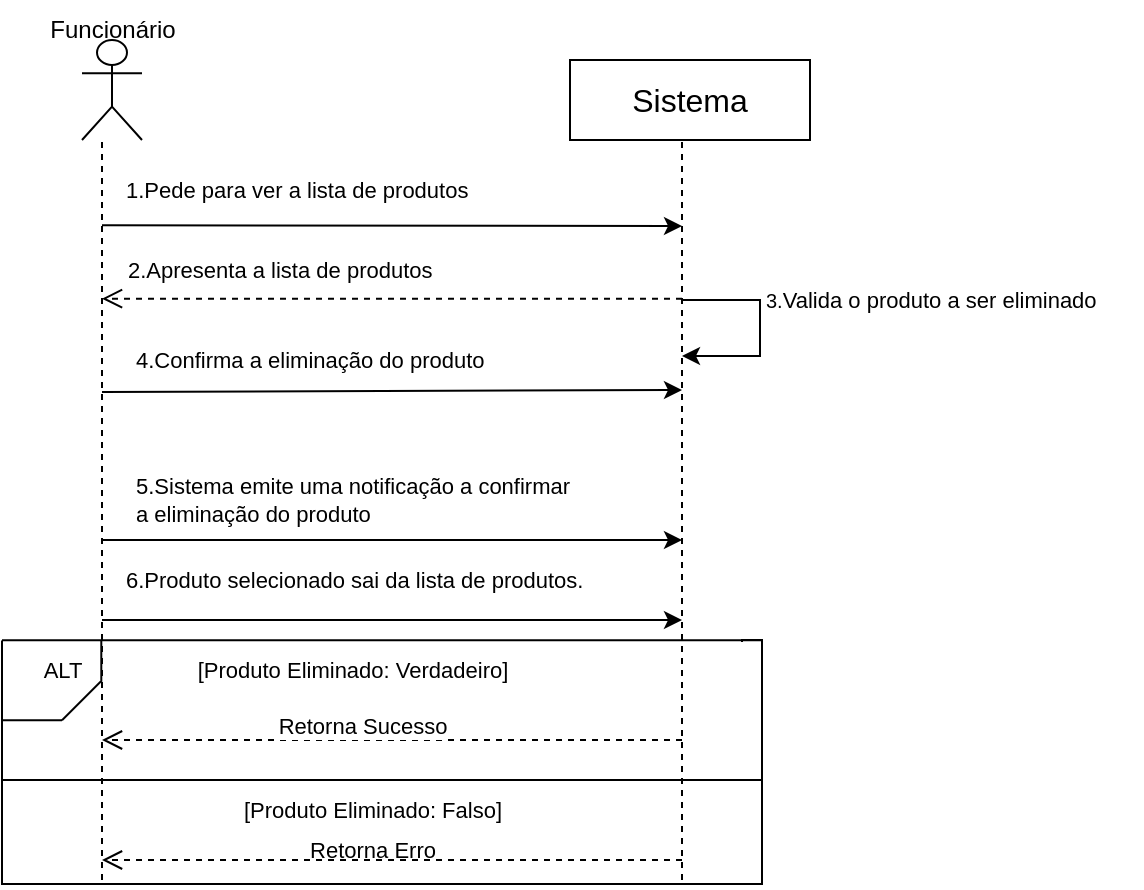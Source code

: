 <mxfile version="24.0.4" type="device">
  <diagram name="Página-1" id="Tu1zm2fwWSG6dCSFGeOW">
    <mxGraphModel dx="800" dy="772" grid="1" gridSize="10" guides="1" tooltips="1" connect="1" arrows="1" fold="1" page="1" pageScale="1" pageWidth="827" pageHeight="1169" math="0" shadow="0">
      <root>
        <mxCell id="0" />
        <mxCell id="1" parent="0" />
        <mxCell id="X54crgLiA91lmuittRzc-1" value="" style="shape=umlActor;verticalLabelPosition=bottom;verticalAlign=top;html=1;outlineConnect=0;" vertex="1" parent="1">
          <mxGeometry x="50" y="70" width="30" height="50" as="geometry" />
        </mxCell>
        <mxCell id="X54crgLiA91lmuittRzc-6" value="" style="endArrow=none;dashed=1;html=1;rounded=0;" edge="1" parent="1">
          <mxGeometry width="50" height="50" relative="1" as="geometry">
            <mxPoint x="60" y="490" as="sourcePoint" />
            <mxPoint x="60" y="120" as="targetPoint" />
          </mxGeometry>
        </mxCell>
        <mxCell id="X54crgLiA91lmuittRzc-7" value="" style="endArrow=classic;html=1;rounded=0;" edge="1" parent="1">
          <mxGeometry width="50" height="50" relative="1" as="geometry">
            <mxPoint x="60" y="162.6" as="sourcePoint" />
            <mxPoint x="350" y="163" as="targetPoint" />
          </mxGeometry>
        </mxCell>
        <mxCell id="X54crgLiA91lmuittRzc-8" value="&lt;font face=&quot;Helvetica&quot; style=&quot;font-size: 16px;&quot;&gt;Sistema&lt;/font&gt;" style="rounded=0;whiteSpace=wrap;html=1;" vertex="1" parent="1">
          <mxGeometry x="294" y="80" width="120" height="40" as="geometry" />
        </mxCell>
        <mxCell id="X54crgLiA91lmuittRzc-9" value="" style="endArrow=none;dashed=1;html=1;rounded=0;" edge="1" parent="1">
          <mxGeometry width="50" height="50" relative="1" as="geometry">
            <mxPoint x="350" y="490" as="sourcePoint" />
            <mxPoint x="350" y="120" as="targetPoint" />
          </mxGeometry>
        </mxCell>
        <mxCell id="X54crgLiA91lmuittRzc-12" value="&lt;span style=&quot;background-color: initial;&quot;&gt;&lt;font style=&quot;font-size: 11px;&quot; face=&quot;Helvetica&quot;&gt;1.Pede para ver a lista de produtos&lt;/font&gt;&lt;/span&gt;" style="text;html=1;align=left;verticalAlign=middle;resizable=0;points=[];autosize=1;strokeColor=none;fillColor=none;" vertex="1" parent="1">
          <mxGeometry x="70" y="130" width="190" height="30" as="geometry" />
        </mxCell>
        <mxCell id="X54crgLiA91lmuittRzc-19" value="Funcionário" style="text;html=1;align=center;verticalAlign=middle;resizable=0;points=[];autosize=1;strokeColor=none;fillColor=none;" vertex="1" parent="1">
          <mxGeometry x="20" y="50" width="90" height="30" as="geometry" />
        </mxCell>
        <mxCell id="X54crgLiA91lmuittRzc-43" value="2.Apresenta a lista de produtos" style="text;html=1;align=left;verticalAlign=middle;resizable=0;points=[];autosize=1;strokeColor=none;fillColor=none;fontFamily=Helvetica;fontSize=11;fontColor=default;labelBackgroundColor=default;" vertex="1" parent="1">
          <mxGeometry x="71" y="170" width="180" height="30" as="geometry" />
        </mxCell>
        <mxCell id="X54crgLiA91lmuittRzc-46" value="4.Confirma a eliminação do produto" style="text;html=1;align=left;verticalAlign=middle;resizable=0;points=[];autosize=1;strokeColor=none;fillColor=none;fontFamily=Helvetica;fontSize=11;fontColor=default;labelBackgroundColor=default;" vertex="1" parent="1">
          <mxGeometry x="75" y="215" width="200" height="30" as="geometry" />
        </mxCell>
        <mxCell id="X54crgLiA91lmuittRzc-48" value="" style="endArrow=classic;html=1;rounded=0;exitX=1.032;exitY=0.478;exitDx=0;exitDy=0;exitPerimeter=0;edgeStyle=orthogonalEdgeStyle;" edge="1" parent="1">
          <mxGeometry width="50" height="50" relative="1" as="geometry">
            <mxPoint x="350" y="200" as="sourcePoint" />
            <mxPoint x="350" y="228.0" as="targetPoint" />
            <Array as="points">
              <mxPoint x="389" y="200" />
              <mxPoint x="389" y="228.0" />
            </Array>
          </mxGeometry>
        </mxCell>
        <mxCell id="X54crgLiA91lmuittRzc-49" value="&lt;div style=&quot;&quot;&gt;&lt;span style=&quot;font-size: 10px;&quot;&gt;3.&lt;/span&gt;&lt;span style=&quot;font-size: 11px;&quot;&gt;Valida o produto a ser eliminado&lt;/span&gt;&lt;/div&gt;" style="text;html=1;align=left;verticalAlign=middle;resizable=0;points=[];autosize=1;strokeColor=none;fillColor=none;" vertex="1" parent="1">
          <mxGeometry x="390" y="185" width="190" height="30" as="geometry" />
        </mxCell>
        <mxCell id="X54crgLiA91lmuittRzc-51" value="" style="endArrow=classic;html=1;rounded=0;strokeColor=default;align=center;verticalAlign=middle;fontFamily=Helvetica;fontSize=11;fontColor=default;labelBackgroundColor=default;" edge="1" parent="1">
          <mxGeometry width="50" height="50" relative="1" as="geometry">
            <mxPoint x="60" y="320" as="sourcePoint" />
            <mxPoint x="350" y="320" as="targetPoint" />
          </mxGeometry>
        </mxCell>
        <mxCell id="X54crgLiA91lmuittRzc-53" value="&lt;font face=&quot;Helvetica&quot; style=&quot;font-size: 11px;&quot;&gt;5.Sistema emite uma notificação a confirmar&amp;nbsp;&lt;/font&gt;&lt;div&gt;&lt;font face=&quot;Helvetica&quot; style=&quot;font-size: 11px;&quot;&gt;a eliminação do produto&lt;/font&gt;&lt;/div&gt;" style="text;html=1;align=left;verticalAlign=middle;resizable=0;points=[];autosize=1;strokeColor=none;fillColor=none;fontFamily=Helvetica;fontSize=11;fontColor=default;labelBackgroundColor=default;" vertex="1" parent="1">
          <mxGeometry x="75" y="280" width="240" height="40" as="geometry" />
        </mxCell>
        <mxCell id="X54crgLiA91lmuittRzc-55" value="" style="html=1;verticalAlign=bottom;endArrow=open;dashed=1;endSize=8;curved=0;rounded=0;strokeColor=default;align=center;fontFamily=Helvetica;fontSize=11;fontColor=default;labelBackgroundColor=default;" edge="1" parent="1">
          <mxGeometry relative="1" as="geometry">
            <mxPoint x="350" y="199.33" as="sourcePoint" />
            <mxPoint x="60" y="199.33" as="targetPoint" />
          </mxGeometry>
        </mxCell>
        <mxCell id="X54crgLiA91lmuittRzc-57" value="" style="endArrow=classic;html=1;rounded=0;strokeColor=default;align=center;verticalAlign=middle;fontFamily=Helvetica;fontSize=11;fontColor=default;labelBackgroundColor=default;exitX=-0.031;exitY=0.965;exitDx=0;exitDy=0;exitPerimeter=0;" edge="1" parent="1">
          <mxGeometry width="50" height="50" relative="1" as="geometry">
            <mxPoint x="60.0" y="246.0" as="sourcePoint" />
            <mxPoint x="350" y="245" as="targetPoint" />
          </mxGeometry>
        </mxCell>
        <mxCell id="X54crgLiA91lmuittRzc-58" value="&lt;font face=&quot;Helvetica&quot;&gt;6.Produto selecionado sai da lista de produtos.&lt;/font&gt;" style="text;html=1;align=left;verticalAlign=middle;resizable=0;points=[];autosize=1;strokeColor=none;fillColor=none;fontFamily=Helvetica;fontSize=11;fontColor=default;labelBackgroundColor=default;" vertex="1" parent="1">
          <mxGeometry x="70" y="325" width="250" height="30" as="geometry" />
        </mxCell>
        <mxCell id="X54crgLiA91lmuittRzc-78" value="" style="endArrow=classic;html=1;rounded=0;strokeColor=default;align=center;verticalAlign=middle;fontFamily=Helvetica;fontSize=11;fontColor=default;labelBackgroundColor=default;" edge="1" parent="1">
          <mxGeometry width="50" height="50" relative="1" as="geometry">
            <mxPoint x="60" y="360" as="sourcePoint" />
            <mxPoint x="350" y="360" as="targetPoint" />
          </mxGeometry>
        </mxCell>
        <mxCell id="X54crgLiA91lmuittRzc-81" value="" style="endArrow=none;html=1;rounded=0;strokeColor=default;align=center;verticalAlign=middle;fontFamily=Helvetica;fontSize=11;fontColor=default;labelBackgroundColor=default;" edge="1" parent="1">
          <mxGeometry width="50" height="50" relative="1" as="geometry">
            <mxPoint x="10" y="370.1" as="sourcePoint" />
            <mxPoint x="390" y="370.1" as="targetPoint" />
          </mxGeometry>
        </mxCell>
        <mxCell id="X54crgLiA91lmuittRzc-82" value="" style="endArrow=none;html=1;rounded=0;strokeColor=default;align=center;verticalAlign=middle;fontFamily=Helvetica;fontSize=11;fontColor=default;labelBackgroundColor=default;edgeStyle=orthogonalEdgeStyle;" edge="1" parent="1">
          <mxGeometry width="50" height="50" relative="1" as="geometry">
            <mxPoint x="380" y="371.05" as="sourcePoint" />
            <mxPoint x="10" y="370.29" as="targetPoint" />
            <Array as="points">
              <mxPoint x="390" y="370.05" />
              <mxPoint x="390" y="492.05" />
              <mxPoint x="10" y="492.05" />
            </Array>
          </mxGeometry>
        </mxCell>
        <mxCell id="X54crgLiA91lmuittRzc-83" value="" style="endArrow=none;html=1;rounded=0;strokeColor=default;align=center;verticalAlign=middle;fontFamily=Helvetica;fontSize=11;fontColor=default;labelBackgroundColor=default;" edge="1" parent="1">
          <mxGeometry width="50" height="50" relative="1" as="geometry">
            <mxPoint x="10" y="410.1" as="sourcePoint" />
            <mxPoint x="40" y="410.1" as="targetPoint" />
          </mxGeometry>
        </mxCell>
        <mxCell id="X54crgLiA91lmuittRzc-84" value="" style="endArrow=none;html=1;rounded=0;strokeColor=default;align=center;verticalAlign=middle;fontFamily=Helvetica;fontSize=11;fontColor=default;labelBackgroundColor=default;" edge="1" parent="1">
          <mxGeometry width="50" height="50" relative="1" as="geometry">
            <mxPoint x="40" y="410.1" as="sourcePoint" />
            <mxPoint x="60" y="390.1" as="targetPoint" />
          </mxGeometry>
        </mxCell>
        <mxCell id="X54crgLiA91lmuittRzc-85" value="" style="endArrow=none;html=1;rounded=0;strokeColor=default;align=center;verticalAlign=middle;fontFamily=Helvetica;fontSize=11;fontColor=default;labelBackgroundColor=default;" edge="1" parent="1">
          <mxGeometry width="50" height="50" relative="1" as="geometry">
            <mxPoint x="59.65" y="390.1" as="sourcePoint" />
            <mxPoint x="59.65" y="370.1" as="targetPoint" />
          </mxGeometry>
        </mxCell>
        <mxCell id="X54crgLiA91lmuittRzc-86" value="ALT" style="text;html=1;align=center;verticalAlign=middle;resizable=0;points=[];autosize=1;strokeColor=none;fillColor=none;fontFamily=Helvetica;fontSize=11;fontColor=default;labelBackgroundColor=default;" vertex="1" parent="1">
          <mxGeometry x="20" y="370.1" width="40" height="30" as="geometry" />
        </mxCell>
        <mxCell id="X54crgLiA91lmuittRzc-97" value="" style="endArrow=none;html=1;rounded=0;strokeColor=default;align=center;verticalAlign=middle;fontFamily=Helvetica;fontSize=11;fontColor=default;labelBackgroundColor=default;" edge="1" parent="1">
          <mxGeometry width="50" height="50" relative="1" as="geometry">
            <mxPoint x="10" y="440" as="sourcePoint" />
            <mxPoint x="390" y="440" as="targetPoint" />
          </mxGeometry>
        </mxCell>
        <mxCell id="X54crgLiA91lmuittRzc-99" value="" style="html=1;verticalAlign=bottom;endArrow=open;dashed=1;endSize=8;curved=0;rounded=0;strokeColor=default;align=center;fontFamily=Helvetica;fontSize=11;fontColor=default;labelBackgroundColor=default;" edge="1" parent="1">
          <mxGeometry relative="1" as="geometry">
            <mxPoint x="350" y="420" as="sourcePoint" />
            <mxPoint x="60" y="420" as="targetPoint" />
          </mxGeometry>
        </mxCell>
        <mxCell id="X54crgLiA91lmuittRzc-100" value="[Produto Eliminado: Verdadeiro]" style="text;html=1;align=center;verticalAlign=middle;resizable=0;points=[];autosize=1;strokeColor=none;fillColor=none;fontFamily=Helvetica;fontSize=11;fontColor=default;labelBackgroundColor=default;" vertex="1" parent="1">
          <mxGeometry x="95" y="370.1" width="180" height="30" as="geometry" />
        </mxCell>
        <mxCell id="X54crgLiA91lmuittRzc-101" value="Retorna Sucesso" style="text;html=1;align=center;verticalAlign=middle;resizable=0;points=[];autosize=1;strokeColor=none;fillColor=none;fontFamily=Helvetica;fontSize=11;fontColor=default;labelBackgroundColor=default;" vertex="1" parent="1">
          <mxGeometry x="135" y="398" width="110" height="30" as="geometry" />
        </mxCell>
        <mxCell id="X54crgLiA91lmuittRzc-102" value="[Produto Eliminado: Falso]" style="text;html=1;align=center;verticalAlign=middle;resizable=0;points=[];autosize=1;strokeColor=none;fillColor=none;fontFamily=Helvetica;fontSize=11;fontColor=default;labelBackgroundColor=default;" vertex="1" parent="1">
          <mxGeometry x="120" y="440" width="150" height="30" as="geometry" />
        </mxCell>
        <mxCell id="X54crgLiA91lmuittRzc-103" value="Retorna Erro" style="text;html=1;align=center;verticalAlign=middle;resizable=0;points=[];autosize=1;strokeColor=none;fillColor=none;fontFamily=Helvetica;fontSize=11;fontColor=default;labelBackgroundColor=default;" vertex="1" parent="1">
          <mxGeometry x="150" y="460" width="90" height="30" as="geometry" />
        </mxCell>
        <mxCell id="X54crgLiA91lmuittRzc-104" value="" style="html=1;verticalAlign=bottom;endArrow=open;dashed=1;endSize=8;curved=0;rounded=0;strokeColor=default;align=center;fontFamily=Helvetica;fontSize=11;fontColor=default;labelBackgroundColor=default;" edge="1" parent="1">
          <mxGeometry relative="1" as="geometry">
            <mxPoint x="350" y="480" as="sourcePoint" />
            <mxPoint x="60" y="480" as="targetPoint" />
          </mxGeometry>
        </mxCell>
      </root>
    </mxGraphModel>
  </diagram>
</mxfile>
